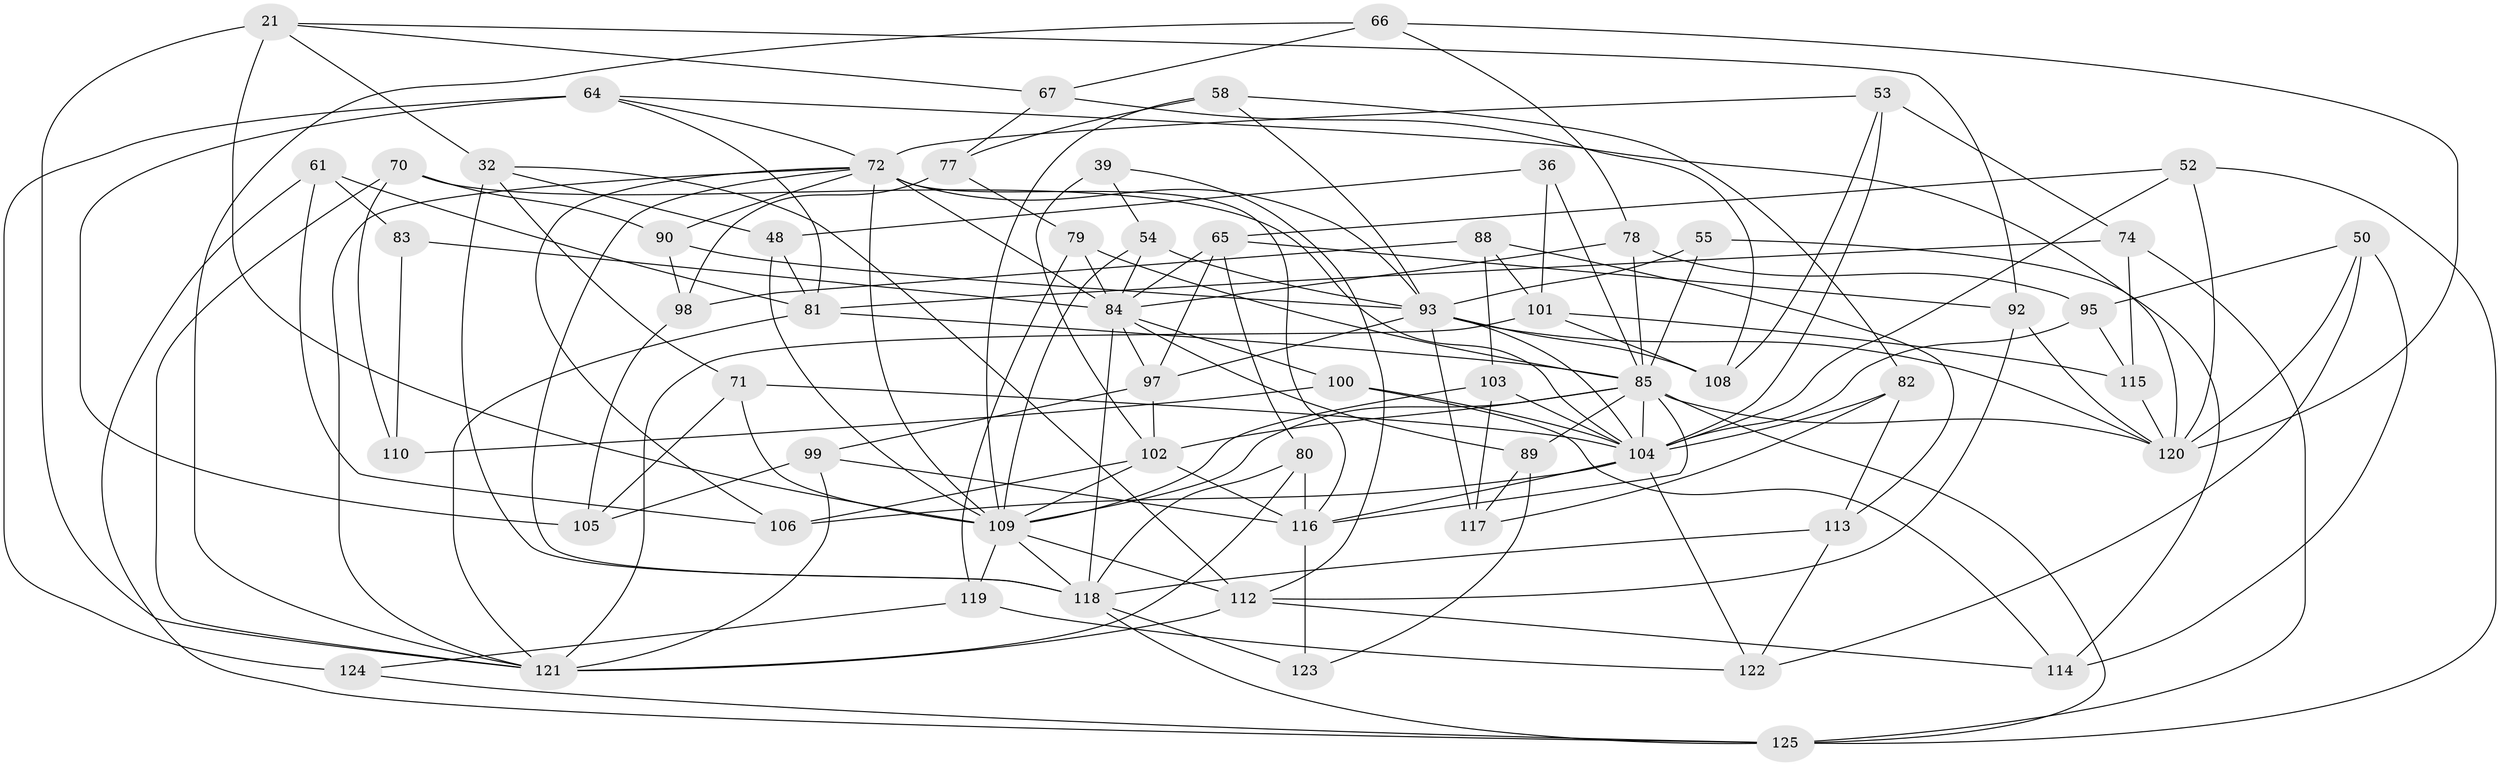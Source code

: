 // original degree distribution, {4: 1.0}
// Generated by graph-tools (version 1.1) at 2025/59/03/09/25 04:59:26]
// undirected, 62 vertices, 157 edges
graph export_dot {
graph [start="1"]
  node [color=gray90,style=filled];
  21 [super="+2"];
  32 [super="+30"];
  36;
  39;
  48;
  50;
  52;
  53;
  54;
  55;
  58;
  61;
  64 [super="+31"];
  65 [super="+51"];
  66;
  67;
  70;
  71;
  72 [super="+14+28+44+37"];
  74 [super="+11"];
  77;
  78;
  79;
  80 [super="+34"];
  81 [super="+47+60"];
  82;
  83 [super="+75"];
  84 [super="+59+45"];
  85 [super="+57+27+62"];
  88;
  89;
  90 [super="+87"];
  92;
  93 [super="+4+8+86"];
  95;
  97 [super="+5"];
  98;
  99;
  100;
  101 [super="+91"];
  102 [super="+96"];
  103;
  104 [super="+1+3+9+76+33+16"];
  105;
  106 [super="+12"];
  108;
  109 [super="+69+94"];
  110;
  112 [super="+43"];
  113;
  114;
  115;
  116 [super="+107+73"];
  117;
  118 [super="+68"];
  119;
  120 [super="+35+111"];
  121 [super="+13+42+46"];
  122;
  123;
  124;
  125 [super="+41"];
  21 -- 92;
  21 -- 32 [weight=2];
  21 -- 67;
  21 -- 121;
  21 -- 109;
  32 -- 48;
  32 -- 112;
  32 -- 71;
  32 -- 118;
  36 -- 101;
  36 -- 48;
  36 -- 85 [weight=2];
  39 -- 54;
  39 -- 112;
  39 -- 102 [weight=2];
  48 -- 109;
  48 -- 81;
  50 -- 114;
  50 -- 95;
  50 -- 122;
  50 -- 120;
  52 -- 120;
  52 -- 125;
  52 -- 65;
  52 -- 104;
  53 -- 104;
  53 -- 108;
  53 -- 74;
  53 -- 72;
  54 -- 84;
  54 -- 93;
  54 -- 109;
  55 -- 114;
  55 -- 93;
  55 -- 85 [weight=2];
  58 -- 82;
  58 -- 93;
  58 -- 77;
  58 -- 109;
  61 -- 106;
  61 -- 83;
  61 -- 125;
  61 -- 81;
  64 -- 124 [weight=2];
  64 -- 81;
  64 -- 105;
  64 -- 72;
  64 -- 120;
  65 -- 80;
  65 -- 97 [weight=2];
  65 -- 92;
  65 -- 84;
  66 -- 120;
  66 -- 78;
  66 -- 67;
  66 -- 121;
  67 -- 77;
  67 -- 108;
  70 -- 90;
  70 -- 110;
  70 -- 121;
  70 -- 104;
  71 -- 105;
  71 -- 104;
  71 -- 109;
  72 -- 84;
  72 -- 106;
  72 -- 90 [weight=2];
  72 -- 109 [weight=2];
  72 -- 93 [weight=3];
  72 -- 118;
  72 -- 116;
  72 -- 121;
  74 -- 81 [weight=2];
  74 -- 125 [weight=2];
  74 -- 115;
  77 -- 79;
  77 -- 98;
  78 -- 85;
  78 -- 95;
  78 -- 84;
  79 -- 119;
  79 -- 84;
  79 -- 85;
  80 -- 116 [weight=3];
  80 -- 118;
  80 -- 121;
  81 -- 85 [weight=2];
  81 -- 121;
  82 -- 113;
  82 -- 117;
  82 -- 104;
  83 -- 110 [weight=2];
  83 -- 84 [weight=3];
  84 -- 89;
  84 -- 100;
  84 -- 97;
  84 -- 118;
  85 -- 102 [weight=2];
  85 -- 104 [weight=2];
  85 -- 125;
  85 -- 89;
  85 -- 120;
  85 -- 116;
  85 -- 109 [weight=2];
  88 -- 98;
  88 -- 113;
  88 -- 103;
  88 -- 101;
  89 -- 123;
  89 -- 117;
  90 -- 93 [weight=2];
  90 -- 98;
  92 -- 120;
  92 -- 112;
  93 -- 97;
  93 -- 117;
  93 -- 104 [weight=2];
  93 -- 108;
  93 -- 120;
  95 -- 115;
  95 -- 104;
  97 -- 99;
  97 -- 102;
  98 -- 105;
  99 -- 105;
  99 -- 121;
  99 -- 116;
  100 -- 114;
  100 -- 110;
  100 -- 104;
  101 -- 115;
  101 -- 121 [weight=2];
  101 -- 108;
  102 -- 116;
  102 -- 106 [weight=2];
  102 -- 109 [weight=2];
  103 -- 117;
  103 -- 104;
  103 -- 109;
  104 -- 122;
  104 -- 106 [weight=2];
  104 -- 116;
  109 -- 112;
  109 -- 119;
  109 -- 118 [weight=2];
  112 -- 121;
  112 -- 114;
  113 -- 122;
  113 -- 118;
  115 -- 120;
  116 -- 123 [weight=2];
  118 -- 123;
  118 -- 125 [weight=2];
  119 -- 124;
  119 -- 122;
  124 -- 125;
}
